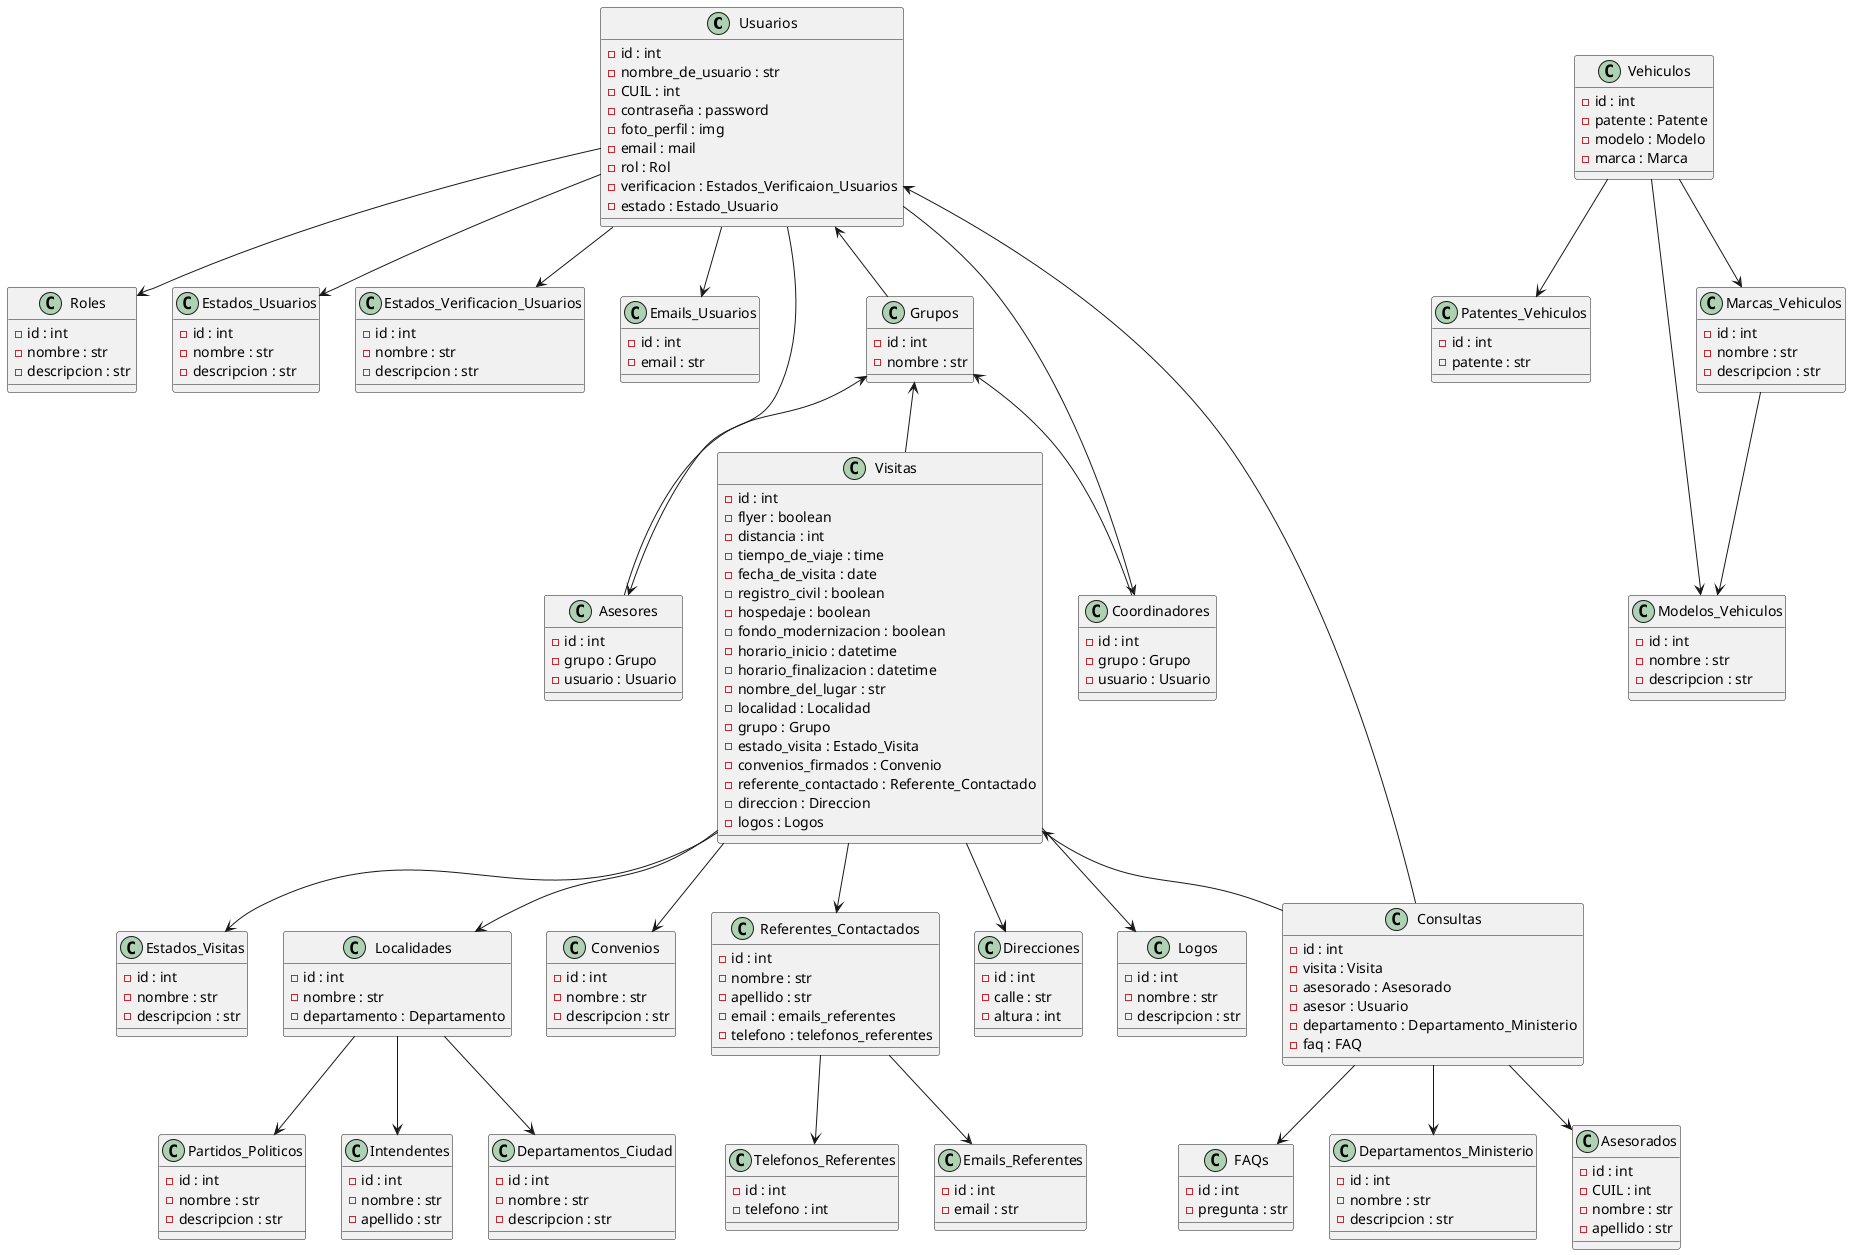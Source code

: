 @startuml Diagram

class Usuarios {
    -id : int
    -nombre_de_usuario : str
    -CUIL : int
    -contraseña : password
    -foto_perfil : img
    -email : mail
    -rol : Rol
    -verificacion : Estados_Verificaion_Usuarios
    -estado : Estado_Usuario
}

class Roles {
    -id : int
    -nombre : str
    -descripcion : str
}

class Visitas {
    -id : int
    -flyer : boolean
    -distancia : int
    -tiempo_de_viaje : time
    -fecha_de_visita : date
    -registro_civil : boolean
    -hospedaje : boolean
    -fondo_modernizacion : boolean
    -horario_inicio : datetime
    -horario_finalizacion : datetime
    -nombre_del_lugar : str
    -localidad : Localidad
    -grupo : Grupo
    -estado_visita : Estado_Visita
    -convenios_firmados : Convenio
    -referente_contactado : Referente_Contactado
    -direccion : Direccion
    -logos : Logos
}

class Consultas {
    -id : int
    -visita : Visita
    -asesorado : Asesorado
    -asesor : Usuario
    -departamento : Departamento_Ministerio
    -faq : FAQ
}

class Intendentes {
    -id : int
    -nombre : str
    -apellido : str
}

class Vehiculos {
    -id : int
    -patente : Patente
    -modelo : Modelo
    -marca : Marca
}


class Estados_Usuarios {
    -id : int
    -nombre : str
    -descripcion : str
}

class Estados_Verificacion_Usuarios {
    -id : int
    -nombre : str
    -descripcion : str
}

class Estados_Visitas {
    -id : int
    -nombre : str
    -descripcion : str
}

class Localidades {
    -id : int
    -nombre : str
    -departamento : Departamento
}

class Departamentos_Ministerio {
    -id : int
    -nombre : str
    -descripcion : str
}

class Departamentos_Ciudad {
    -id : int
    -nombre : str
    -descripcion : str
}

class Partidos_Politicos {
    -id : int
    -nombre : str
    -descripcion : str
}

class Convenios {
    -id : int
    -nombre : str
    -descripcion : str
}

class Referentes_Contactados {
    -id : int
    -nombre : str
    -apellido : str
    -email : emails_referentes
    -telefono : telefonos_referentes
}

class Direcciones {
    -id : int
    -calle : str
    -altura : int
}

class Logos {
    -id : int
    -nombre : str
    -descripcion : str
}

class Asesorados {
    -id : int
    -CUIL : int
    -nombre : str
    -apellido : str
}

class FAQs {
    -id : int
    -pregunta : str
}

class Patentes_Vehiculos {
    -id : int
    -patente : str
}

class Modelos_Vehiculos {
    -id : int
    -nombre : str
    -descripcion : str
}

class Marcas_Vehiculos {
    -id : int
    -nombre : str
    -descripcion : str
}

class Emails_Usuarios {
    -id : int
    -email : str
}

class Emails_Referentes {
    -id : int
    -email : str
}

class Telefonos_Referentes {
    -id : int
    -telefono : int
}

class Grupos {
    -id : int
    -nombre : str
}


class Asesores {
    -id : int
    -grupo : Grupo
    -usuario : Usuario
}

class Coordinadores {
    -id : int
    -grupo : Grupo
    -usuario : Usuario
}

Usuarios --> Roles
Usuarios <-- Grupos
Usuarios --> Estados_Usuarios
Usuarios --> Estados_Verificacion_Usuarios
Usuarios --> Emails_Usuarios
Grupos <-- Visitas
Visitas <-- Consultas
Visitas --> Localidades
Visitas --> Estados_Visitas
Visitas --> Referentes_Contactados
Visitas --> Convenios
Visitas --> Direcciones
Visitas --> Logos
Localidades --> Departamentos_Ciudad
Localidades --> Partidos_Politicos
Localidades --> Intendentes
Consultas --> FAQs
Consultas --> Usuarios
Consultas --> Asesorados
Consultas --> Departamentos_Ministerio
Referentes_Contactados --> Emails_Referentes
Referentes_Contactados --> Telefonos_Referentes
Vehiculos --> Patentes_Vehiculos
Vehiculos --> Marcas_Vehiculos
Vehiculos --> Modelos_Vehiculos
Marcas_Vehiculos --> Modelos_Vehiculos
Usuarios --> Coordinadores
Grupos <-- Coordinadores
Usuarios --> Asesores
Grupos <-- Asesores

@enduml
